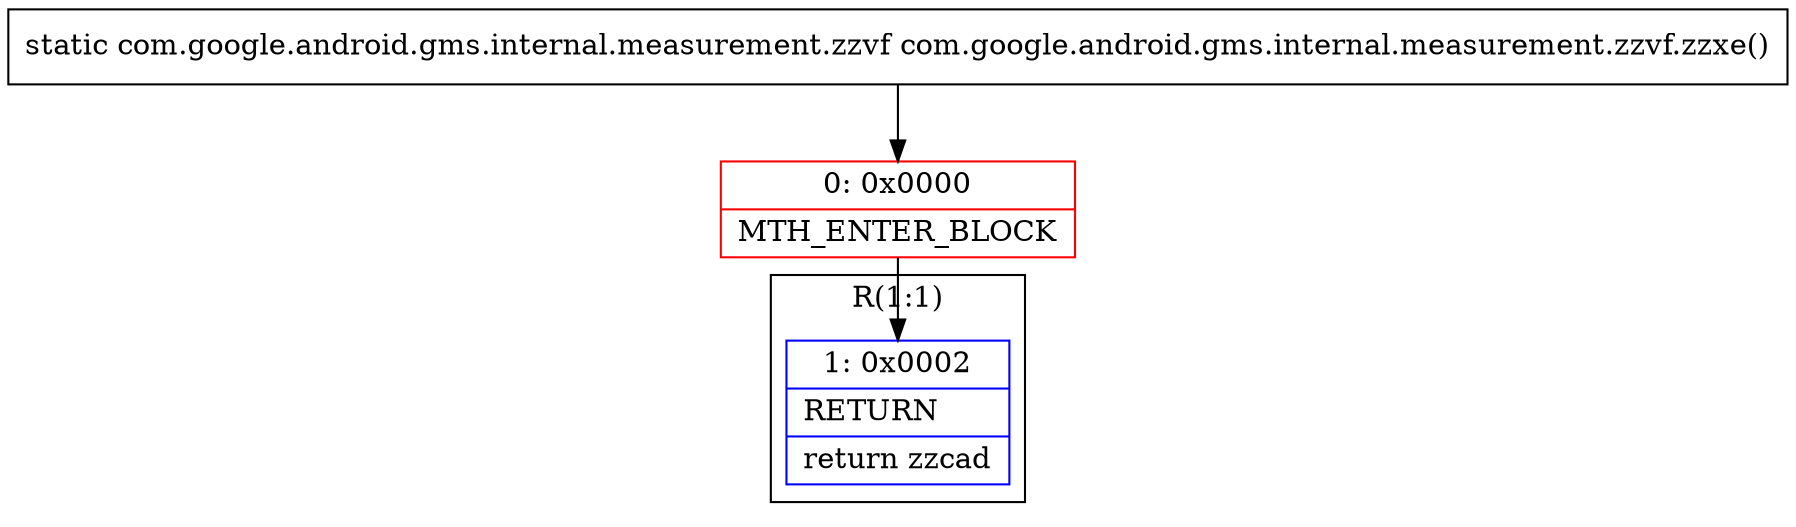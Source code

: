 digraph "CFG forcom.google.android.gms.internal.measurement.zzvf.zzxe()Lcom\/google\/android\/gms\/internal\/measurement\/zzvf;" {
subgraph cluster_Region_1157660886 {
label = "R(1:1)";
node [shape=record,color=blue];
Node_1 [shape=record,label="{1\:\ 0x0002|RETURN\l|return zzcad\l}"];
}
Node_0 [shape=record,color=red,label="{0\:\ 0x0000|MTH_ENTER_BLOCK\l}"];
MethodNode[shape=record,label="{static com.google.android.gms.internal.measurement.zzvf com.google.android.gms.internal.measurement.zzvf.zzxe() }"];
MethodNode -> Node_0;
Node_0 -> Node_1;
}

